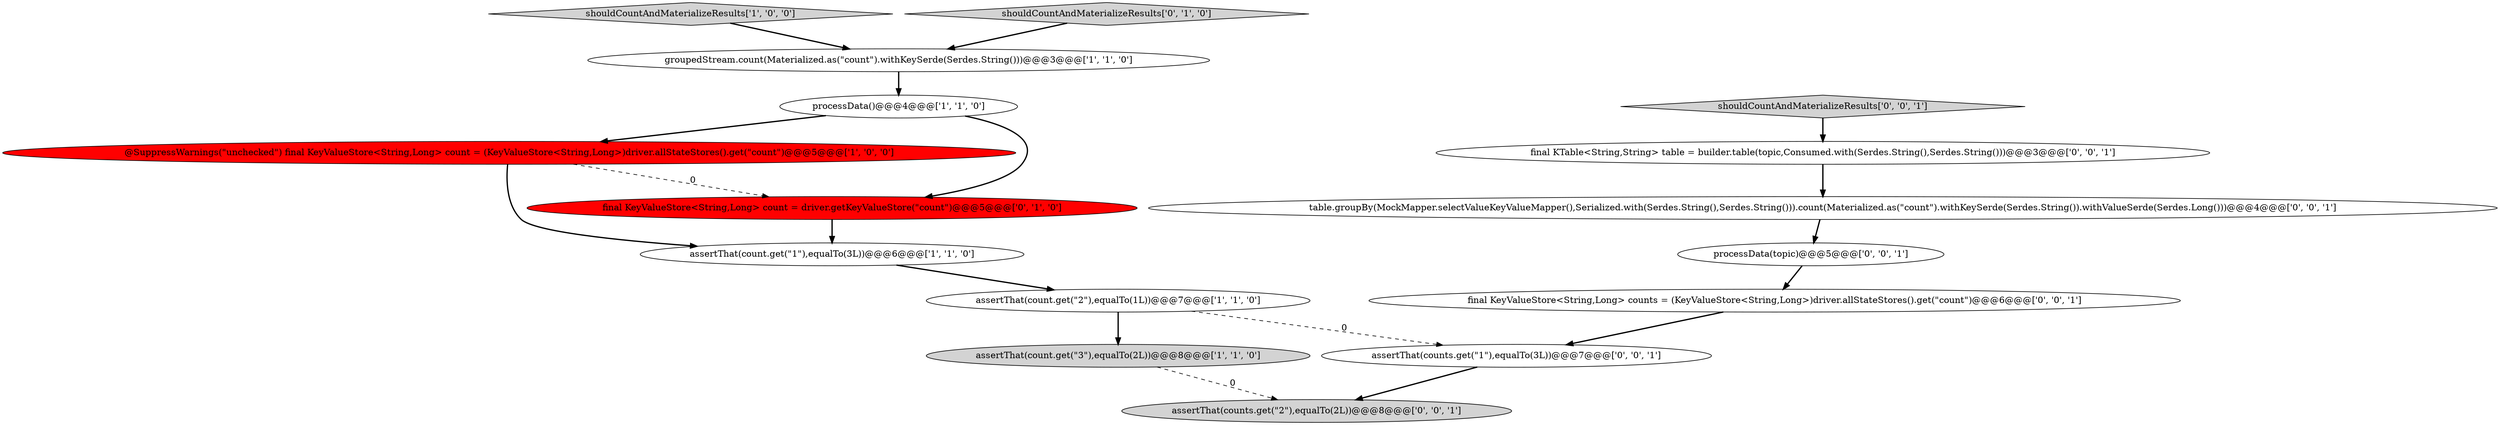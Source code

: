 digraph {
5 [style = filled, label = "assertThat(count.get(\"3\"),equalTo(2L))@@@8@@@['1', '1', '0']", fillcolor = lightgray, shape = ellipse image = "AAA0AAABBB1BBB"];
4 [style = filled, label = "groupedStream.count(Materialized.as(\"count\").withKeySerde(Serdes.String()))@@@3@@@['1', '1', '0']", fillcolor = white, shape = ellipse image = "AAA0AAABBB1BBB"];
0 [style = filled, label = "assertThat(count.get(\"1\"),equalTo(3L))@@@6@@@['1', '1', '0']", fillcolor = white, shape = ellipse image = "AAA0AAABBB1BBB"];
3 [style = filled, label = "processData()@@@4@@@['1', '1', '0']", fillcolor = white, shape = ellipse image = "AAA0AAABBB1BBB"];
10 [style = filled, label = "table.groupBy(MockMapper.selectValueKeyValueMapper(),Serialized.with(Serdes.String(),Serdes.String())).count(Materialized.as(\"count\").withKeySerde(Serdes.String()).withValueSerde(Serdes.Long()))@@@4@@@['0', '0', '1']", fillcolor = white, shape = ellipse image = "AAA0AAABBB3BBB"];
11 [style = filled, label = "processData(topic)@@@5@@@['0', '0', '1']", fillcolor = white, shape = ellipse image = "AAA0AAABBB3BBB"];
1 [style = filled, label = "assertThat(count.get(\"2\"),equalTo(1L))@@@7@@@['1', '1', '0']", fillcolor = white, shape = ellipse image = "AAA0AAABBB1BBB"];
13 [style = filled, label = "final KTable<String,String> table = builder.table(topic,Consumed.with(Serdes.String(),Serdes.String()))@@@3@@@['0', '0', '1']", fillcolor = white, shape = ellipse image = "AAA0AAABBB3BBB"];
15 [style = filled, label = "shouldCountAndMaterializeResults['0', '0', '1']", fillcolor = lightgray, shape = diamond image = "AAA0AAABBB3BBB"];
12 [style = filled, label = "final KeyValueStore<String,Long> counts = (KeyValueStore<String,Long>)driver.allStateStores().get(\"count\")@@@6@@@['0', '0', '1']", fillcolor = white, shape = ellipse image = "AAA0AAABBB3BBB"];
6 [style = filled, label = "@SuppressWarnings(\"unchecked\") final KeyValueStore<String,Long> count = (KeyValueStore<String,Long>)driver.allStateStores().get(\"count\")@@@5@@@['1', '0', '0']", fillcolor = red, shape = ellipse image = "AAA1AAABBB1BBB"];
7 [style = filled, label = "final KeyValueStore<String,Long> count = driver.getKeyValueStore(\"count\")@@@5@@@['0', '1', '0']", fillcolor = red, shape = ellipse image = "AAA1AAABBB2BBB"];
2 [style = filled, label = "shouldCountAndMaterializeResults['1', '0', '0']", fillcolor = lightgray, shape = diamond image = "AAA0AAABBB1BBB"];
14 [style = filled, label = "assertThat(counts.get(\"2\"),equalTo(2L))@@@8@@@['0', '0', '1']", fillcolor = lightgray, shape = ellipse image = "AAA0AAABBB3BBB"];
8 [style = filled, label = "shouldCountAndMaterializeResults['0', '1', '0']", fillcolor = lightgray, shape = diamond image = "AAA0AAABBB2BBB"];
9 [style = filled, label = "assertThat(counts.get(\"1\"),equalTo(3L))@@@7@@@['0', '0', '1']", fillcolor = white, shape = ellipse image = "AAA0AAABBB3BBB"];
1->5 [style = bold, label=""];
13->10 [style = bold, label=""];
4->3 [style = bold, label=""];
3->6 [style = bold, label=""];
1->9 [style = dashed, label="0"];
7->0 [style = bold, label=""];
6->0 [style = bold, label=""];
11->12 [style = bold, label=""];
8->4 [style = bold, label=""];
15->13 [style = bold, label=""];
5->14 [style = dashed, label="0"];
3->7 [style = bold, label=""];
12->9 [style = bold, label=""];
2->4 [style = bold, label=""];
0->1 [style = bold, label=""];
6->7 [style = dashed, label="0"];
9->14 [style = bold, label=""];
10->11 [style = bold, label=""];
}
